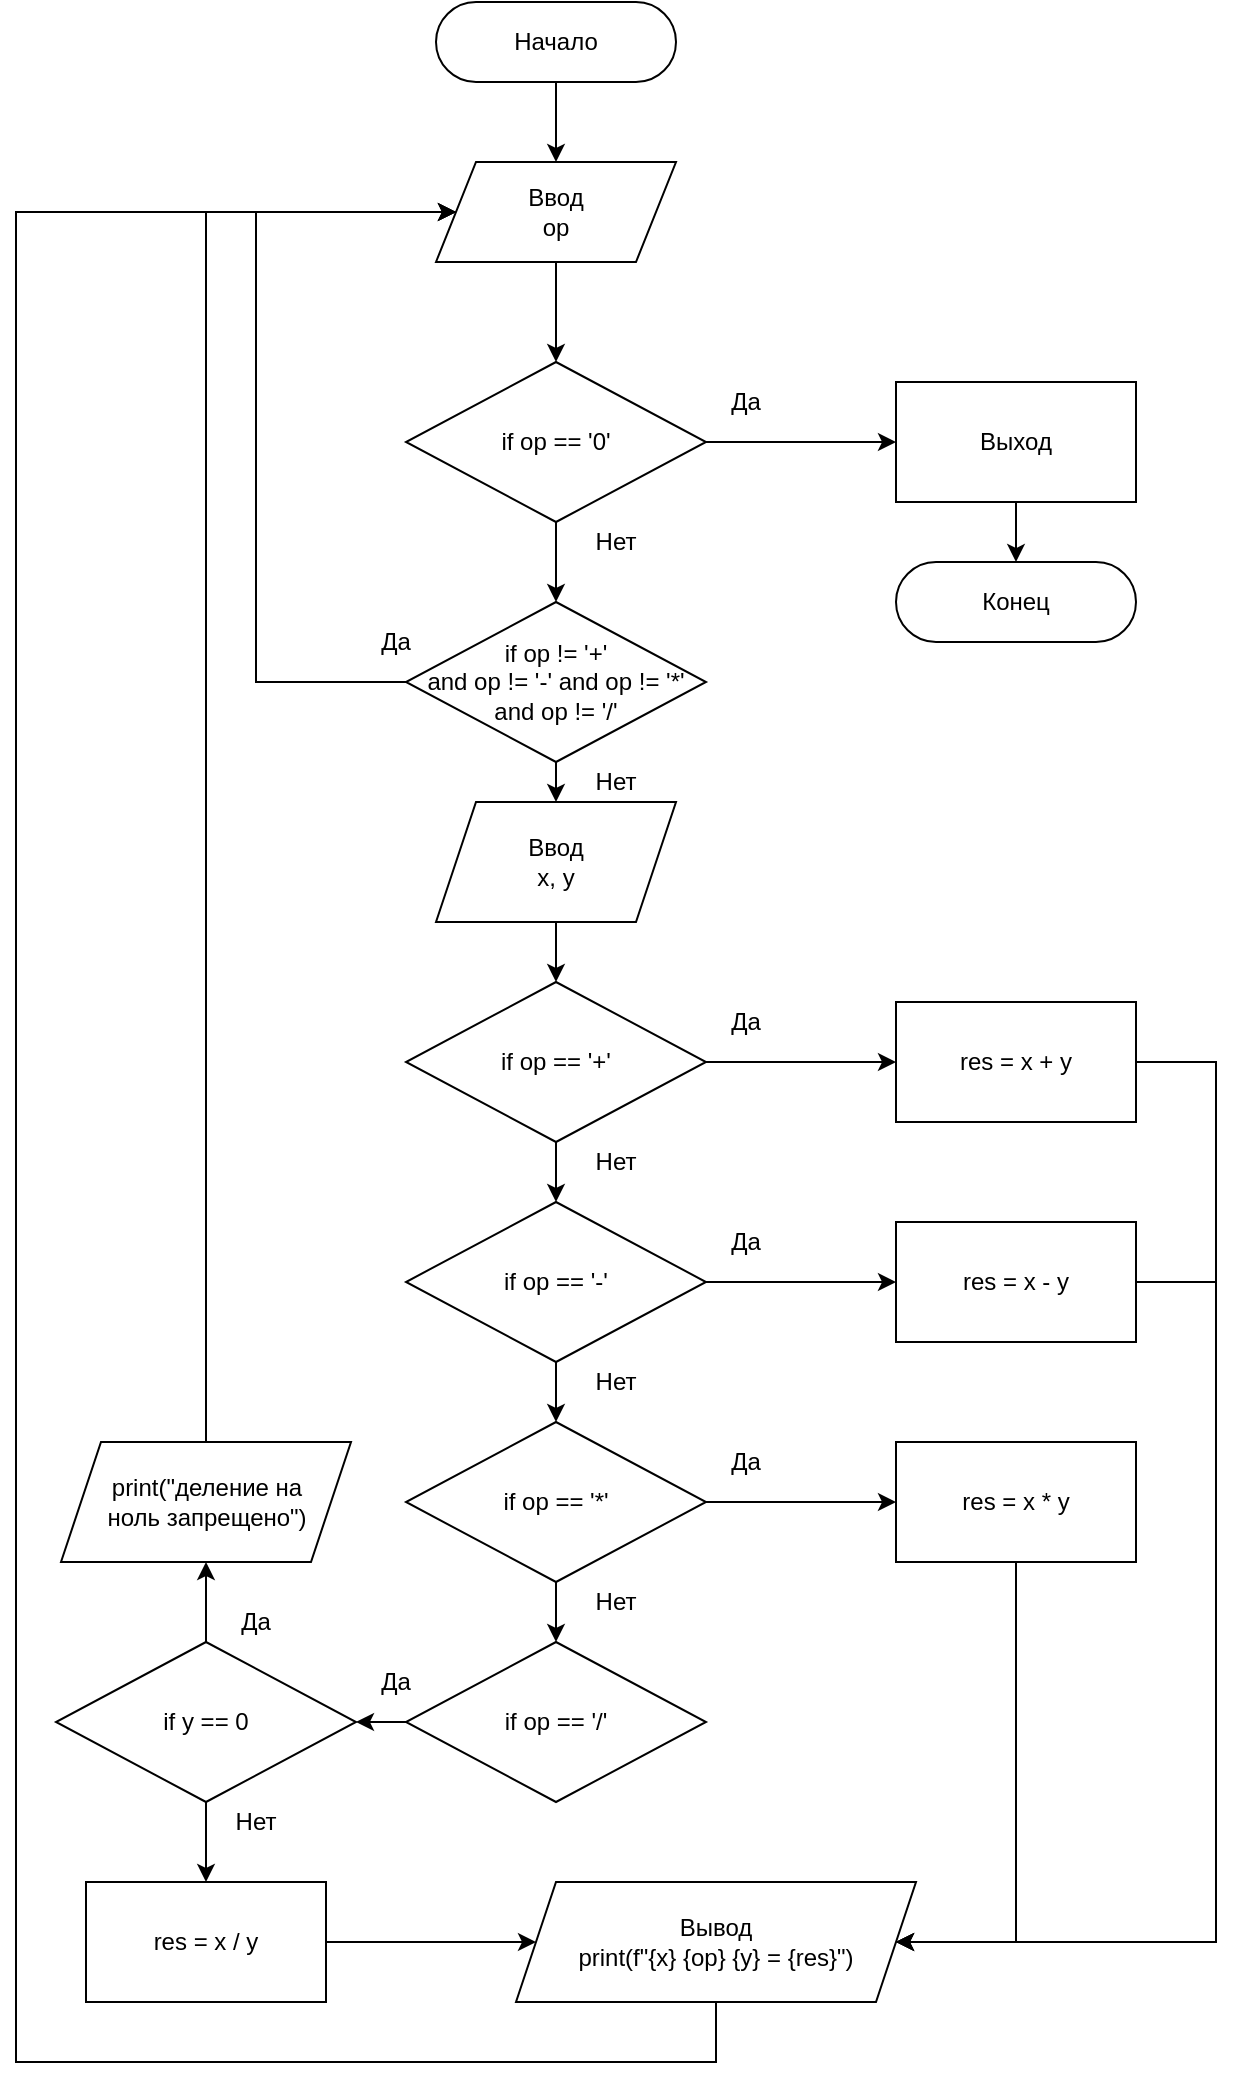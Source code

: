 <mxfile version="14.5.3" type="github"><diagram id="IdduaxfJrOFwOR0pV92v" name="Page-1"><mxGraphModel dx="786" dy="463" grid="1" gridSize="10" guides="1" tooltips="1" connect="1" arrows="1" fold="1" page="1" pageScale="1" pageWidth="827" pageHeight="1169" math="0" shadow="0"><root><mxCell id="0"/><mxCell id="1" parent="0"/><mxCell id="hjWevAo4BV8W4xZuN2SG-7" value="" style="edgeStyle=orthogonalEdgeStyle;rounded=0;orthogonalLoop=1;jettySize=auto;html=1;" edge="1" parent="1" source="hjWevAo4BV8W4xZuN2SG-1" target="hjWevAo4BV8W4xZuN2SG-6"><mxGeometry relative="1" as="geometry"/></mxCell><mxCell id="hjWevAo4BV8W4xZuN2SG-11" style="edgeStyle=orthogonalEdgeStyle;rounded=0;orthogonalLoop=1;jettySize=auto;html=1;entryX=0.5;entryY=0;entryDx=0;entryDy=0;" edge="1" parent="1" source="hjWevAo4BV8W4xZuN2SG-1" target="hjWevAo4BV8W4xZuN2SG-8"><mxGeometry relative="1" as="geometry"/></mxCell><mxCell id="hjWevAo4BV8W4xZuN2SG-1" value="if op == '0'" style="rhombus;whiteSpace=wrap;html=1;rounded=0;glass=0;" vertex="1" parent="1"><mxGeometry x="285" y="220" width="150" height="80" as="geometry"/></mxCell><mxCell id="hjWevAo4BV8W4xZuN2SG-2" value="Нет" style="text;html=1;strokeColor=none;fillColor=none;align=center;verticalAlign=middle;whiteSpace=wrap;rounded=0;" vertex="1" parent="1"><mxGeometry x="370" y="300" width="40" height="20" as="geometry"/></mxCell><mxCell id="hjWevAo4BV8W4xZuN2SG-3" value="Да" style="text;html=1;strokeColor=none;fillColor=none;align=center;verticalAlign=middle;whiteSpace=wrap;rounded=0;" vertex="1" parent="1"><mxGeometry x="435" y="230" width="40" height="20" as="geometry"/></mxCell><mxCell id="hjWevAo4BV8W4xZuN2SG-72" value="" style="edgeStyle=orthogonalEdgeStyle;rounded=0;orthogonalLoop=1;jettySize=auto;html=1;" edge="1" parent="1" source="hjWevAo4BV8W4xZuN2SG-4" target="hjWevAo4BV8W4xZuN2SG-5"><mxGeometry relative="1" as="geometry"/></mxCell><mxCell id="hjWevAo4BV8W4xZuN2SG-4" value="Начало" style="rounded=1;whiteSpace=wrap;html=1;fontSize=12;glass=0;strokeWidth=1;shadow=0;arcSize=50;" vertex="1" parent="1"><mxGeometry x="300" y="40" width="120" height="40" as="geometry"/></mxCell><mxCell id="hjWevAo4BV8W4xZuN2SG-13" style="edgeStyle=orthogonalEdgeStyle;rounded=0;orthogonalLoop=1;jettySize=auto;html=1;entryX=0.5;entryY=0;entryDx=0;entryDy=0;" edge="1" parent="1" source="hjWevAo4BV8W4xZuN2SG-5" target="hjWevAo4BV8W4xZuN2SG-1"><mxGeometry relative="1" as="geometry"/></mxCell><mxCell id="hjWevAo4BV8W4xZuN2SG-5" value="Ввод&lt;br&gt;op" style="shape=parallelogram;perimeter=parallelogramPerimeter;whiteSpace=wrap;html=1;fixedSize=1;rounded=0;shadow=0;strokeWidth=1;glass=0;arcSize=50;" vertex="1" parent="1"><mxGeometry x="300" y="120" width="120" height="50" as="geometry"/></mxCell><mxCell id="hjWevAo4BV8W4xZuN2SG-71" value="" style="edgeStyle=orthogonalEdgeStyle;rounded=0;orthogonalLoop=1;jettySize=auto;html=1;" edge="1" parent="1" source="hjWevAo4BV8W4xZuN2SG-6" target="hjWevAo4BV8W4xZuN2SG-70"><mxGeometry relative="1" as="geometry"/></mxCell><mxCell id="hjWevAo4BV8W4xZuN2SG-6" value="Выход" style="whiteSpace=wrap;html=1;rounded=0;glass=0;" vertex="1" parent="1"><mxGeometry x="530" y="230" width="120" height="60" as="geometry"/></mxCell><mxCell id="hjWevAo4BV8W4xZuN2SG-14" style="edgeStyle=orthogonalEdgeStyle;rounded=0;orthogonalLoop=1;jettySize=auto;html=1;entryX=0;entryY=0.5;entryDx=0;entryDy=0;" edge="1" parent="1" source="hjWevAo4BV8W4xZuN2SG-8" target="hjWevAo4BV8W4xZuN2SG-5"><mxGeometry relative="1" as="geometry"><Array as="points"><mxPoint x="210" y="380"/><mxPoint x="210" y="145"/></Array></mxGeometry></mxCell><mxCell id="hjWevAo4BV8W4xZuN2SG-16" value="" style="edgeStyle=orthogonalEdgeStyle;rounded=0;orthogonalLoop=1;jettySize=auto;html=1;" edge="1" parent="1" source="hjWevAo4BV8W4xZuN2SG-8"><mxGeometry relative="1" as="geometry"><mxPoint x="360" y="440" as="targetPoint"/></mxGeometry></mxCell><mxCell id="hjWevAo4BV8W4xZuN2SG-8" value="if op != '+' &lt;br&gt;and op != '-' and op != '*' and op != '/'" style="rhombus;whiteSpace=wrap;html=1;rounded=0;glass=0;" vertex="1" parent="1"><mxGeometry x="285" y="340" width="150" height="80" as="geometry"/></mxCell><mxCell id="hjWevAo4BV8W4xZuN2SG-9" value="Нет" style="text;html=1;strokeColor=none;fillColor=none;align=center;verticalAlign=middle;whiteSpace=wrap;rounded=0;" vertex="1" parent="1"><mxGeometry x="370" y="420" width="40" height="20" as="geometry"/></mxCell><mxCell id="hjWevAo4BV8W4xZuN2SG-10" value="Да" style="text;html=1;strokeColor=none;fillColor=none;align=center;verticalAlign=middle;whiteSpace=wrap;rounded=0;" vertex="1" parent="1"><mxGeometry x="260" y="350" width="40" height="20" as="geometry"/></mxCell><mxCell id="hjWevAo4BV8W4xZuN2SG-62" value="" style="edgeStyle=orthogonalEdgeStyle;rounded=0;orthogonalLoop=1;jettySize=auto;html=1;entryX=0.5;entryY=0;entryDx=0;entryDy=0;" edge="1" parent="1" source="hjWevAo4BV8W4xZuN2SG-17" target="hjWevAo4BV8W4xZuN2SG-18"><mxGeometry relative="1" as="geometry"><mxPoint x="360" y="540" as="targetPoint"/></mxGeometry></mxCell><mxCell id="hjWevAo4BV8W4xZuN2SG-17" value="Ввод&lt;br&gt;x, y" style="shape=parallelogram;perimeter=parallelogramPerimeter;whiteSpace=wrap;html=1;fixedSize=1;rounded=0;shadow=0;strokeWidth=1;glass=0;arcSize=50;" vertex="1" parent="1"><mxGeometry x="300" y="440" width="120" height="60" as="geometry"/></mxCell><mxCell id="hjWevAo4BV8W4xZuN2SG-22" value="" style="edgeStyle=orthogonalEdgeStyle;rounded=0;orthogonalLoop=1;jettySize=auto;html=1;" edge="1" parent="1" source="hjWevAo4BV8W4xZuN2SG-18" target="hjWevAo4BV8W4xZuN2SG-21"><mxGeometry relative="1" as="geometry"/></mxCell><mxCell id="hjWevAo4BV8W4xZuN2SG-52" value="" style="edgeStyle=orthogonalEdgeStyle;rounded=0;orthogonalLoop=1;jettySize=auto;html=1;entryX=0.5;entryY=0;entryDx=0;entryDy=0;" edge="1" parent="1" source="hjWevAo4BV8W4xZuN2SG-18" target="hjWevAo4BV8W4xZuN2SG-28"><mxGeometry relative="1" as="geometry"/></mxCell><mxCell id="hjWevAo4BV8W4xZuN2SG-18" value="if op == '+'" style="rhombus;whiteSpace=wrap;html=1;rounded=0;glass=0;" vertex="1" parent="1"><mxGeometry x="285" y="530" width="150" height="80" as="geometry"/></mxCell><mxCell id="hjWevAo4BV8W4xZuN2SG-19" value="Нет" style="text;html=1;strokeColor=none;fillColor=none;align=center;verticalAlign=middle;whiteSpace=wrap;rounded=0;" vertex="1" parent="1"><mxGeometry x="370" y="610" width="40" height="20" as="geometry"/></mxCell><mxCell id="hjWevAo4BV8W4xZuN2SG-20" value="Да" style="text;html=1;strokeColor=none;fillColor=none;align=center;verticalAlign=middle;whiteSpace=wrap;rounded=0;" vertex="1" parent="1"><mxGeometry x="435" y="540" width="40" height="20" as="geometry"/></mxCell><mxCell id="hjWevAo4BV8W4xZuN2SG-68" style="edgeStyle=orthogonalEdgeStyle;rounded=0;orthogonalLoop=1;jettySize=auto;html=1;entryX=1;entryY=0.5;entryDx=0;entryDy=0;" edge="1" parent="1" source="hjWevAo4BV8W4xZuN2SG-21" target="hjWevAo4BV8W4xZuN2SG-64"><mxGeometry relative="1" as="geometry"><Array as="points"><mxPoint x="690" y="570"/><mxPoint x="690" y="1010"/></Array></mxGeometry></mxCell><mxCell id="hjWevAo4BV8W4xZuN2SG-21" value="res = x + y" style="whiteSpace=wrap;html=1;rounded=0;glass=0;" vertex="1" parent="1"><mxGeometry x="530" y="540" width="120" height="60" as="geometry"/></mxCell><mxCell id="hjWevAo4BV8W4xZuN2SG-27" value="" style="edgeStyle=orthogonalEdgeStyle;rounded=0;orthogonalLoop=1;jettySize=auto;html=1;" edge="1" parent="1" source="hjWevAo4BV8W4xZuN2SG-28" target="hjWevAo4BV8W4xZuN2SG-31"><mxGeometry relative="1" as="geometry"/></mxCell><mxCell id="hjWevAo4BV8W4xZuN2SG-49" value="" style="edgeStyle=orthogonalEdgeStyle;rounded=0;orthogonalLoop=1;jettySize=auto;html=1;entryX=0.5;entryY=0;entryDx=0;entryDy=0;" edge="1" parent="1" source="hjWevAo4BV8W4xZuN2SG-28" target="hjWevAo4BV8W4xZuN2SG-39"><mxGeometry relative="1" as="geometry"><mxPoint x="360" y="760" as="targetPoint"/></mxGeometry></mxCell><mxCell id="hjWevAo4BV8W4xZuN2SG-28" value="if op == '-'" style="rhombus;whiteSpace=wrap;html=1;rounded=0;glass=0;" vertex="1" parent="1"><mxGeometry x="285" y="640" width="150" height="80" as="geometry"/></mxCell><mxCell id="hjWevAo4BV8W4xZuN2SG-29" value="Нет" style="text;html=1;strokeColor=none;fillColor=none;align=center;verticalAlign=middle;whiteSpace=wrap;rounded=0;" vertex="1" parent="1"><mxGeometry x="370" y="720" width="40" height="20" as="geometry"/></mxCell><mxCell id="hjWevAo4BV8W4xZuN2SG-30" value="Да" style="text;html=1;strokeColor=none;fillColor=none;align=center;verticalAlign=middle;whiteSpace=wrap;rounded=0;" vertex="1" parent="1"><mxGeometry x="435" y="650" width="40" height="20" as="geometry"/></mxCell><mxCell id="hjWevAo4BV8W4xZuN2SG-67" style="edgeStyle=orthogonalEdgeStyle;rounded=0;orthogonalLoop=1;jettySize=auto;html=1;entryX=1;entryY=0.5;entryDx=0;entryDy=0;" edge="1" parent="1" source="hjWevAo4BV8W4xZuN2SG-31" target="hjWevAo4BV8W4xZuN2SG-64"><mxGeometry relative="1" as="geometry"><Array as="points"><mxPoint x="690" y="680"/><mxPoint x="690" y="1010"/></Array></mxGeometry></mxCell><mxCell id="hjWevAo4BV8W4xZuN2SG-31" value="res = x - y" style="whiteSpace=wrap;html=1;rounded=0;glass=0;" vertex="1" parent="1"><mxGeometry x="530" y="650" width="120" height="60" as="geometry"/></mxCell><mxCell id="hjWevAo4BV8W4xZuN2SG-38" value="" style="edgeStyle=orthogonalEdgeStyle;rounded=0;orthogonalLoop=1;jettySize=auto;html=1;" edge="1" parent="1" source="hjWevAo4BV8W4xZuN2SG-39" target="hjWevAo4BV8W4xZuN2SG-42"><mxGeometry relative="1" as="geometry"/></mxCell><mxCell id="hjWevAo4BV8W4xZuN2SG-61" value="" style="edgeStyle=orthogonalEdgeStyle;rounded=0;orthogonalLoop=1;jettySize=auto;html=1;" edge="1" parent="1" source="hjWevAo4BV8W4xZuN2SG-39"><mxGeometry relative="1" as="geometry"><mxPoint x="360" y="860" as="targetPoint"/></mxGeometry></mxCell><mxCell id="hjWevAo4BV8W4xZuN2SG-39" value="if op == '*'" style="rhombus;whiteSpace=wrap;html=1;rounded=0;glass=0;" vertex="1" parent="1"><mxGeometry x="285" y="750" width="150" height="80" as="geometry"/></mxCell><mxCell id="hjWevAo4BV8W4xZuN2SG-40" value="Нет" style="text;html=1;strokeColor=none;fillColor=none;align=center;verticalAlign=middle;whiteSpace=wrap;rounded=0;" vertex="1" parent="1"><mxGeometry x="370" y="830" width="40" height="20" as="geometry"/></mxCell><mxCell id="hjWevAo4BV8W4xZuN2SG-41" value="Да" style="text;html=1;strokeColor=none;fillColor=none;align=center;verticalAlign=middle;whiteSpace=wrap;rounded=0;" vertex="1" parent="1"><mxGeometry x="435" y="760" width="40" height="20" as="geometry"/></mxCell><mxCell id="hjWevAo4BV8W4xZuN2SG-66" style="edgeStyle=orthogonalEdgeStyle;rounded=0;orthogonalLoop=1;jettySize=auto;html=1;entryX=1;entryY=0.5;entryDx=0;entryDy=0;" edge="1" parent="1" source="hjWevAo4BV8W4xZuN2SG-42" target="hjWevAo4BV8W4xZuN2SG-64"><mxGeometry relative="1" as="geometry"><Array as="points"><mxPoint x="590" y="1010"/></Array></mxGeometry></mxCell><mxCell id="hjWevAo4BV8W4xZuN2SG-42" value="res = x * y" style="whiteSpace=wrap;html=1;rounded=0;glass=0;" vertex="1" parent="1"><mxGeometry x="530" y="760" width="120" height="60" as="geometry"/></mxCell><mxCell id="hjWevAo4BV8W4xZuN2SG-56" value="" style="edgeStyle=orthogonalEdgeStyle;rounded=0;orthogonalLoop=1;jettySize=auto;html=1;" edge="1" parent="1" source="hjWevAo4BV8W4xZuN2SG-44" target="hjWevAo4BV8W4xZuN2SG-53"><mxGeometry relative="1" as="geometry"/></mxCell><mxCell id="hjWevAo4BV8W4xZuN2SG-44" value="if op == '/'" style="rhombus;whiteSpace=wrap;html=1;rounded=0;glass=0;" vertex="1" parent="1"><mxGeometry x="285" y="860" width="150" height="80" as="geometry"/></mxCell><mxCell id="hjWevAo4BV8W4xZuN2SG-46" value="Да" style="text;html=1;strokeColor=none;fillColor=none;align=center;verticalAlign=middle;whiteSpace=wrap;rounded=0;" vertex="1" parent="1"><mxGeometry x="260" y="870" width="40" height="20" as="geometry"/></mxCell><mxCell id="hjWevAo4BV8W4xZuN2SG-65" style="edgeStyle=orthogonalEdgeStyle;rounded=0;orthogonalLoop=1;jettySize=auto;html=1;" edge="1" parent="1" source="hjWevAo4BV8W4xZuN2SG-47" target="hjWevAo4BV8W4xZuN2SG-64"><mxGeometry relative="1" as="geometry"/></mxCell><mxCell id="hjWevAo4BV8W4xZuN2SG-47" value="res = x / y" style="whiteSpace=wrap;html=1;rounded=0;glass=0;" vertex="1" parent="1"><mxGeometry x="125" y="980" width="120" height="60" as="geometry"/></mxCell><mxCell id="hjWevAo4BV8W4xZuN2SG-58" value="" style="edgeStyle=orthogonalEdgeStyle;rounded=0;orthogonalLoop=1;jettySize=auto;html=1;" edge="1" parent="1" source="hjWevAo4BV8W4xZuN2SG-53" target="hjWevAo4BV8W4xZuN2SG-57"><mxGeometry relative="1" as="geometry"/></mxCell><mxCell id="hjWevAo4BV8W4xZuN2SG-60" value="" style="edgeStyle=orthogonalEdgeStyle;rounded=0;orthogonalLoop=1;jettySize=auto;html=1;" edge="1" parent="1" source="hjWevAo4BV8W4xZuN2SG-53" target="hjWevAo4BV8W4xZuN2SG-47"><mxGeometry relative="1" as="geometry"/></mxCell><mxCell id="hjWevAo4BV8W4xZuN2SG-53" value="if y == 0" style="rhombus;whiteSpace=wrap;html=1;rounded=0;glass=0;" vertex="1" parent="1"><mxGeometry x="110" y="860" width="150" height="80" as="geometry"/></mxCell><mxCell id="hjWevAo4BV8W4xZuN2SG-54" value="Нет" style="text;html=1;strokeColor=none;fillColor=none;align=center;verticalAlign=middle;whiteSpace=wrap;rounded=0;" vertex="1" parent="1"><mxGeometry x="190" y="940" width="40" height="20" as="geometry"/></mxCell><mxCell id="hjWevAo4BV8W4xZuN2SG-55" value="Да" style="text;html=1;strokeColor=none;fillColor=none;align=center;verticalAlign=middle;whiteSpace=wrap;rounded=0;" vertex="1" parent="1"><mxGeometry x="190" y="840" width="40" height="20" as="geometry"/></mxCell><mxCell id="hjWevAo4BV8W4xZuN2SG-59" style="edgeStyle=orthogonalEdgeStyle;rounded=0;orthogonalLoop=1;jettySize=auto;html=1;entryX=0;entryY=0.5;entryDx=0;entryDy=0;" edge="1" parent="1" source="hjWevAo4BV8W4xZuN2SG-57" target="hjWevAo4BV8W4xZuN2SG-5"><mxGeometry relative="1" as="geometry"><Array as="points"><mxPoint x="185" y="145"/></Array></mxGeometry></mxCell><mxCell id="hjWevAo4BV8W4xZuN2SG-57" value="print(&quot;деление на &lt;br&gt;ноль запрещено&quot;)" style="shape=parallelogram;perimeter=parallelogramPerimeter;whiteSpace=wrap;html=1;fixedSize=1;rounded=0;glass=0;" vertex="1" parent="1"><mxGeometry x="112.5" y="760" width="145" height="60" as="geometry"/></mxCell><mxCell id="hjWevAo4BV8W4xZuN2SG-69" style="edgeStyle=orthogonalEdgeStyle;rounded=0;orthogonalLoop=1;jettySize=auto;html=1;entryX=0;entryY=0.5;entryDx=0;entryDy=0;" edge="1" parent="1" source="hjWevAo4BV8W4xZuN2SG-64" target="hjWevAo4BV8W4xZuN2SG-5"><mxGeometry relative="1" as="geometry"><Array as="points"><mxPoint x="440" y="1070"/><mxPoint x="90" y="1070"/><mxPoint x="90" y="145"/></Array></mxGeometry></mxCell><mxCell id="hjWevAo4BV8W4xZuN2SG-64" value="Вывод&lt;br&gt;print(f&quot;{x} {op} {y} = {res}&quot;)" style="shape=parallelogram;perimeter=parallelogramPerimeter;whiteSpace=wrap;html=1;fixedSize=1;rounded=0;shadow=0;strokeWidth=1;glass=0;arcSize=50;" vertex="1" parent="1"><mxGeometry x="340" y="980" width="200" height="60" as="geometry"/></mxCell><mxCell id="hjWevAo4BV8W4xZuN2SG-70" value="Конец" style="rounded=1;whiteSpace=wrap;html=1;fontSize=12;glass=0;strokeWidth=1;shadow=0;arcSize=50;" vertex="1" parent="1"><mxGeometry x="530" y="320" width="120" height="40" as="geometry"/></mxCell></root></mxGraphModel></diagram></mxfile>